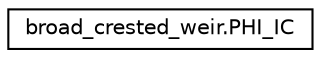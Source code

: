 digraph "Graphical Class Hierarchy"
{
 // LATEX_PDF_SIZE
  edge [fontname="Helvetica",fontsize="10",labelfontname="Helvetica",labelfontsize="10"];
  node [fontname="Helvetica",fontsize="10",shape=record];
  rankdir="LR";
  Node0 [label="broad_crested_weir.PHI_IC",height=0.2,width=0.4,color="black", fillcolor="white", style="filled",URL="$classbroad__crested__weir_1_1PHI__IC.html",tooltip=" "];
}
